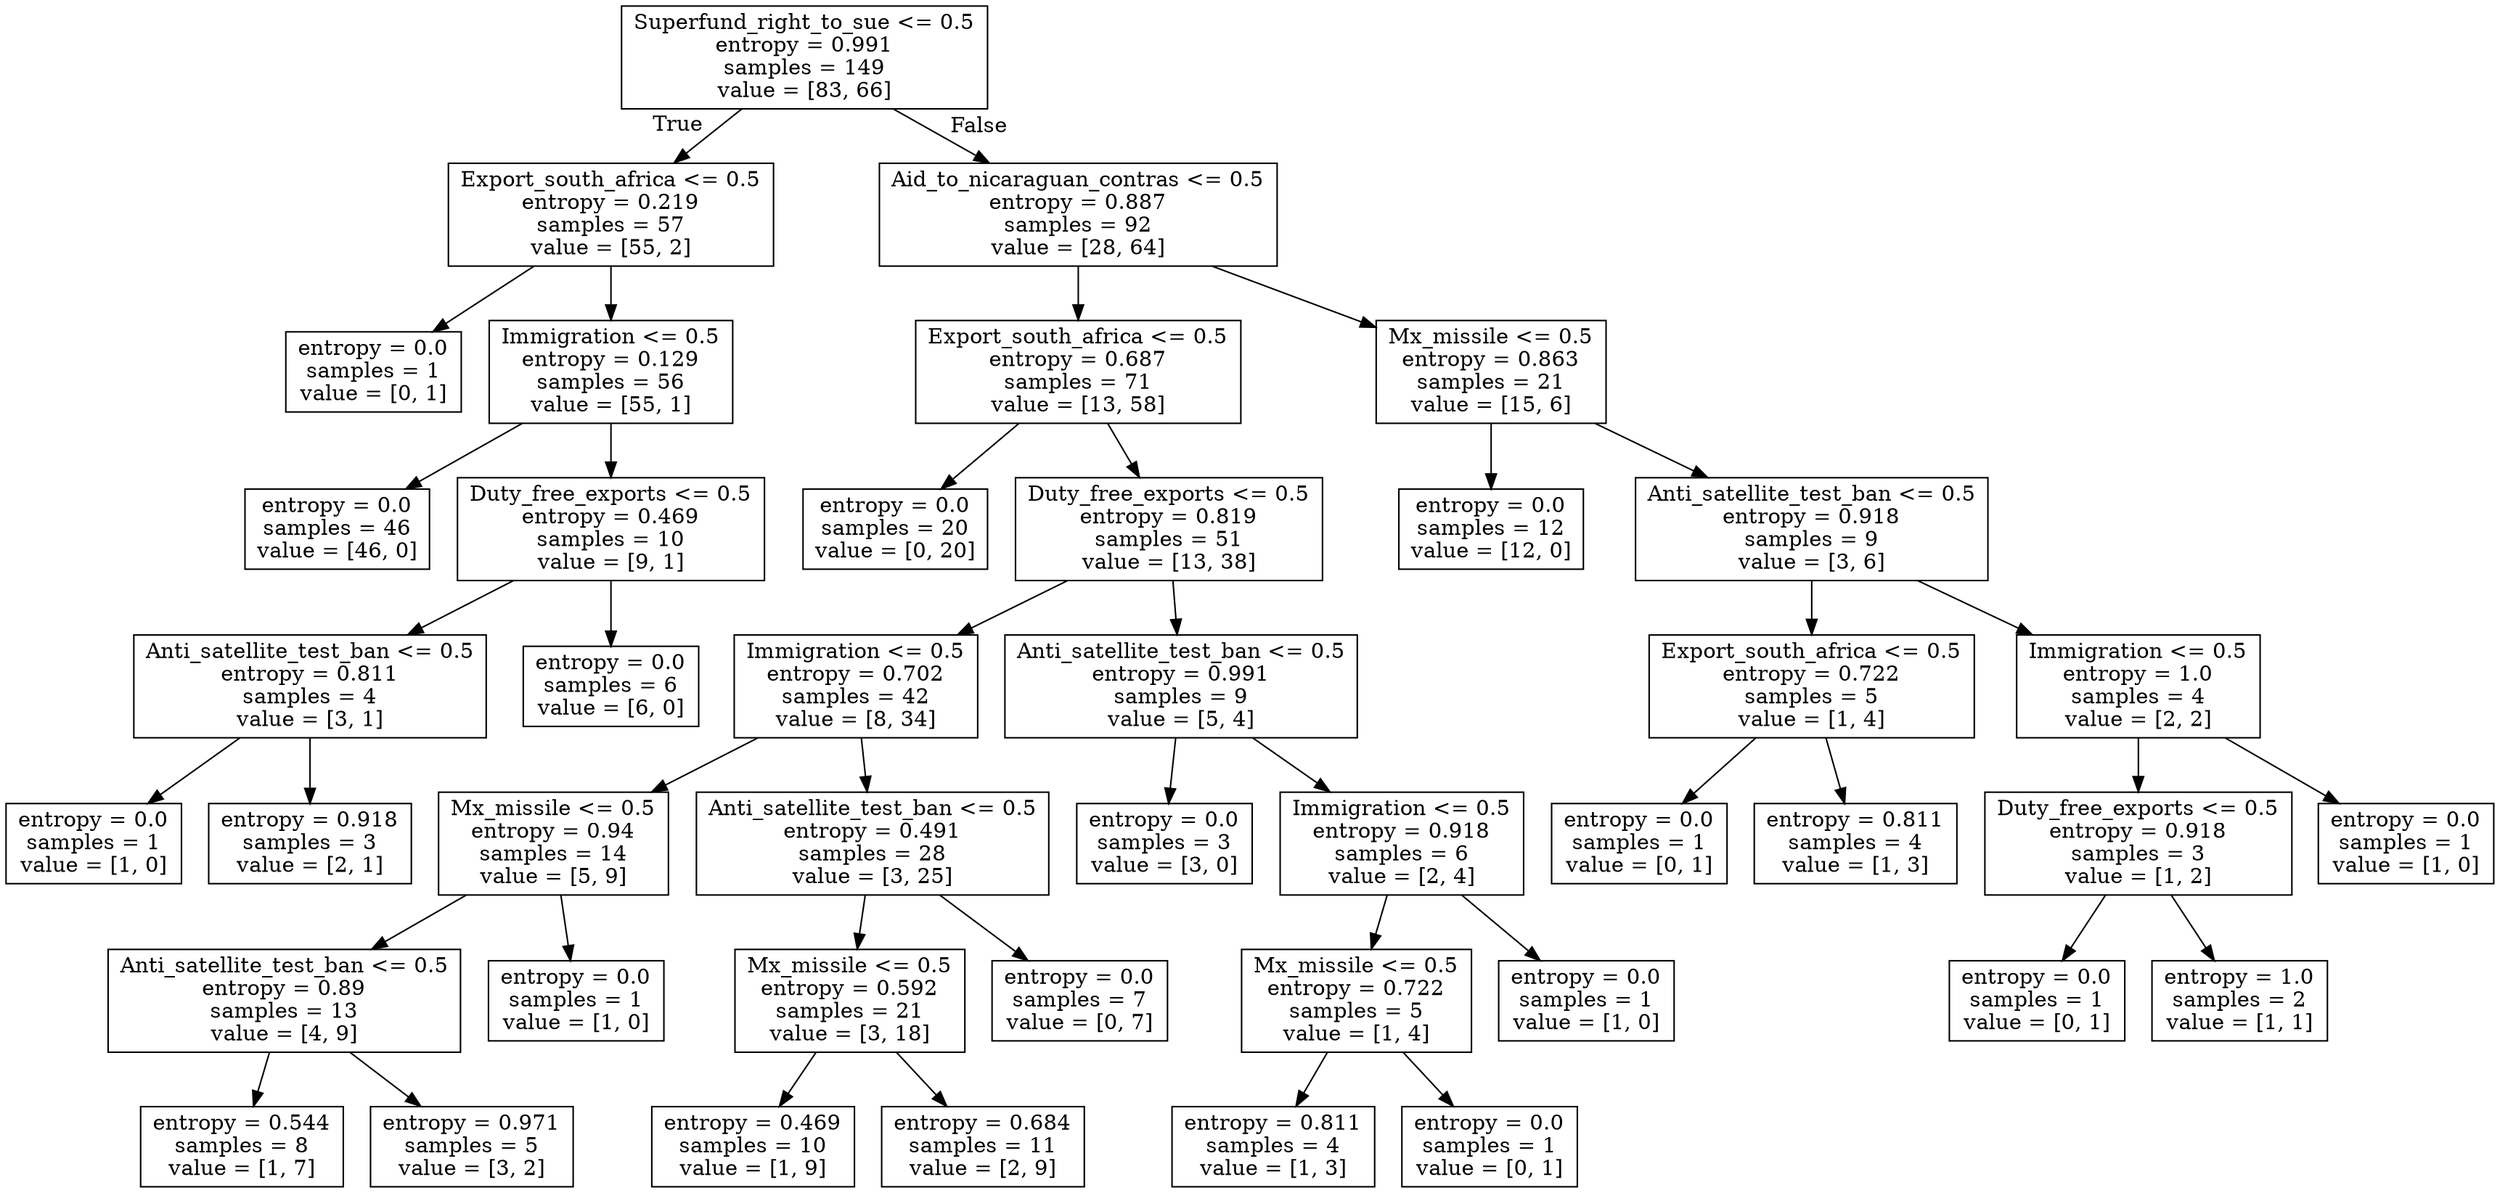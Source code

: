 digraph Tree {
node [shape=box] ;
0 [label="Superfund_right_to_sue <= 0.5\nentropy = 0.991\nsamples = 149\nvalue = [83, 66]"] ;
1 [label="Export_south_africa <= 0.5\nentropy = 0.219\nsamples = 57\nvalue = [55, 2]"] ;
0 -> 1 [labeldistance=2.5, labelangle=45, headlabel="True"] ;
2 [label="entropy = 0.0\nsamples = 1\nvalue = [0, 1]"] ;
1 -> 2 ;
3 [label="Immigration <= 0.5\nentropy = 0.129\nsamples = 56\nvalue = [55, 1]"] ;
1 -> 3 ;
4 [label="entropy = 0.0\nsamples = 46\nvalue = [46, 0]"] ;
3 -> 4 ;
5 [label="Duty_free_exports <= 0.5\nentropy = 0.469\nsamples = 10\nvalue = [9, 1]"] ;
3 -> 5 ;
6 [label="Anti_satellite_test_ban <= 0.5\nentropy = 0.811\nsamples = 4\nvalue = [3, 1]"] ;
5 -> 6 ;
7 [label="entropy = 0.0\nsamples = 1\nvalue = [1, 0]"] ;
6 -> 7 ;
8 [label="entropy = 0.918\nsamples = 3\nvalue = [2, 1]"] ;
6 -> 8 ;
9 [label="entropy = 0.0\nsamples = 6\nvalue = [6, 0]"] ;
5 -> 9 ;
10 [label="Aid_to_nicaraguan_contras <= 0.5\nentropy = 0.887\nsamples = 92\nvalue = [28, 64]"] ;
0 -> 10 [labeldistance=2.5, labelangle=-45, headlabel="False"] ;
11 [label="Export_south_africa <= 0.5\nentropy = 0.687\nsamples = 71\nvalue = [13, 58]"] ;
10 -> 11 ;
12 [label="entropy = 0.0\nsamples = 20\nvalue = [0, 20]"] ;
11 -> 12 ;
13 [label="Duty_free_exports <= 0.5\nentropy = 0.819\nsamples = 51\nvalue = [13, 38]"] ;
11 -> 13 ;
14 [label="Immigration <= 0.5\nentropy = 0.702\nsamples = 42\nvalue = [8, 34]"] ;
13 -> 14 ;
15 [label="Mx_missile <= 0.5\nentropy = 0.94\nsamples = 14\nvalue = [5, 9]"] ;
14 -> 15 ;
16 [label="Anti_satellite_test_ban <= 0.5\nentropy = 0.89\nsamples = 13\nvalue = [4, 9]"] ;
15 -> 16 ;
17 [label="entropy = 0.544\nsamples = 8\nvalue = [1, 7]"] ;
16 -> 17 ;
18 [label="entropy = 0.971\nsamples = 5\nvalue = [3, 2]"] ;
16 -> 18 ;
19 [label="entropy = 0.0\nsamples = 1\nvalue = [1, 0]"] ;
15 -> 19 ;
20 [label="Anti_satellite_test_ban <= 0.5\nentropy = 0.491\nsamples = 28\nvalue = [3, 25]"] ;
14 -> 20 ;
21 [label="Mx_missile <= 0.5\nentropy = 0.592\nsamples = 21\nvalue = [3, 18]"] ;
20 -> 21 ;
22 [label="entropy = 0.469\nsamples = 10\nvalue = [1, 9]"] ;
21 -> 22 ;
23 [label="entropy = 0.684\nsamples = 11\nvalue = [2, 9]"] ;
21 -> 23 ;
24 [label="entropy = 0.0\nsamples = 7\nvalue = [0, 7]"] ;
20 -> 24 ;
25 [label="Anti_satellite_test_ban <= 0.5\nentropy = 0.991\nsamples = 9\nvalue = [5, 4]"] ;
13 -> 25 ;
26 [label="entropy = 0.0\nsamples = 3\nvalue = [3, 0]"] ;
25 -> 26 ;
27 [label="Immigration <= 0.5\nentropy = 0.918\nsamples = 6\nvalue = [2, 4]"] ;
25 -> 27 ;
28 [label="Mx_missile <= 0.5\nentropy = 0.722\nsamples = 5\nvalue = [1, 4]"] ;
27 -> 28 ;
29 [label="entropy = 0.811\nsamples = 4\nvalue = [1, 3]"] ;
28 -> 29 ;
30 [label="entropy = 0.0\nsamples = 1\nvalue = [0, 1]"] ;
28 -> 30 ;
31 [label="entropy = 0.0\nsamples = 1\nvalue = [1, 0]"] ;
27 -> 31 ;
32 [label="Mx_missile <= 0.5\nentropy = 0.863\nsamples = 21\nvalue = [15, 6]"] ;
10 -> 32 ;
33 [label="entropy = 0.0\nsamples = 12\nvalue = [12, 0]"] ;
32 -> 33 ;
34 [label="Anti_satellite_test_ban <= 0.5\nentropy = 0.918\nsamples = 9\nvalue = [3, 6]"] ;
32 -> 34 ;
35 [label="Export_south_africa <= 0.5\nentropy = 0.722\nsamples = 5\nvalue = [1, 4]"] ;
34 -> 35 ;
36 [label="entropy = 0.0\nsamples = 1\nvalue = [0, 1]"] ;
35 -> 36 ;
37 [label="entropy = 0.811\nsamples = 4\nvalue = [1, 3]"] ;
35 -> 37 ;
38 [label="Immigration <= 0.5\nentropy = 1.0\nsamples = 4\nvalue = [2, 2]"] ;
34 -> 38 ;
39 [label="Duty_free_exports <= 0.5\nentropy = 0.918\nsamples = 3\nvalue = [1, 2]"] ;
38 -> 39 ;
40 [label="entropy = 0.0\nsamples = 1\nvalue = [0, 1]"] ;
39 -> 40 ;
41 [label="entropy = 1.0\nsamples = 2\nvalue = [1, 1]"] ;
39 -> 41 ;
42 [label="entropy = 0.0\nsamples = 1\nvalue = [1, 0]"] ;
38 -> 42 ;
}